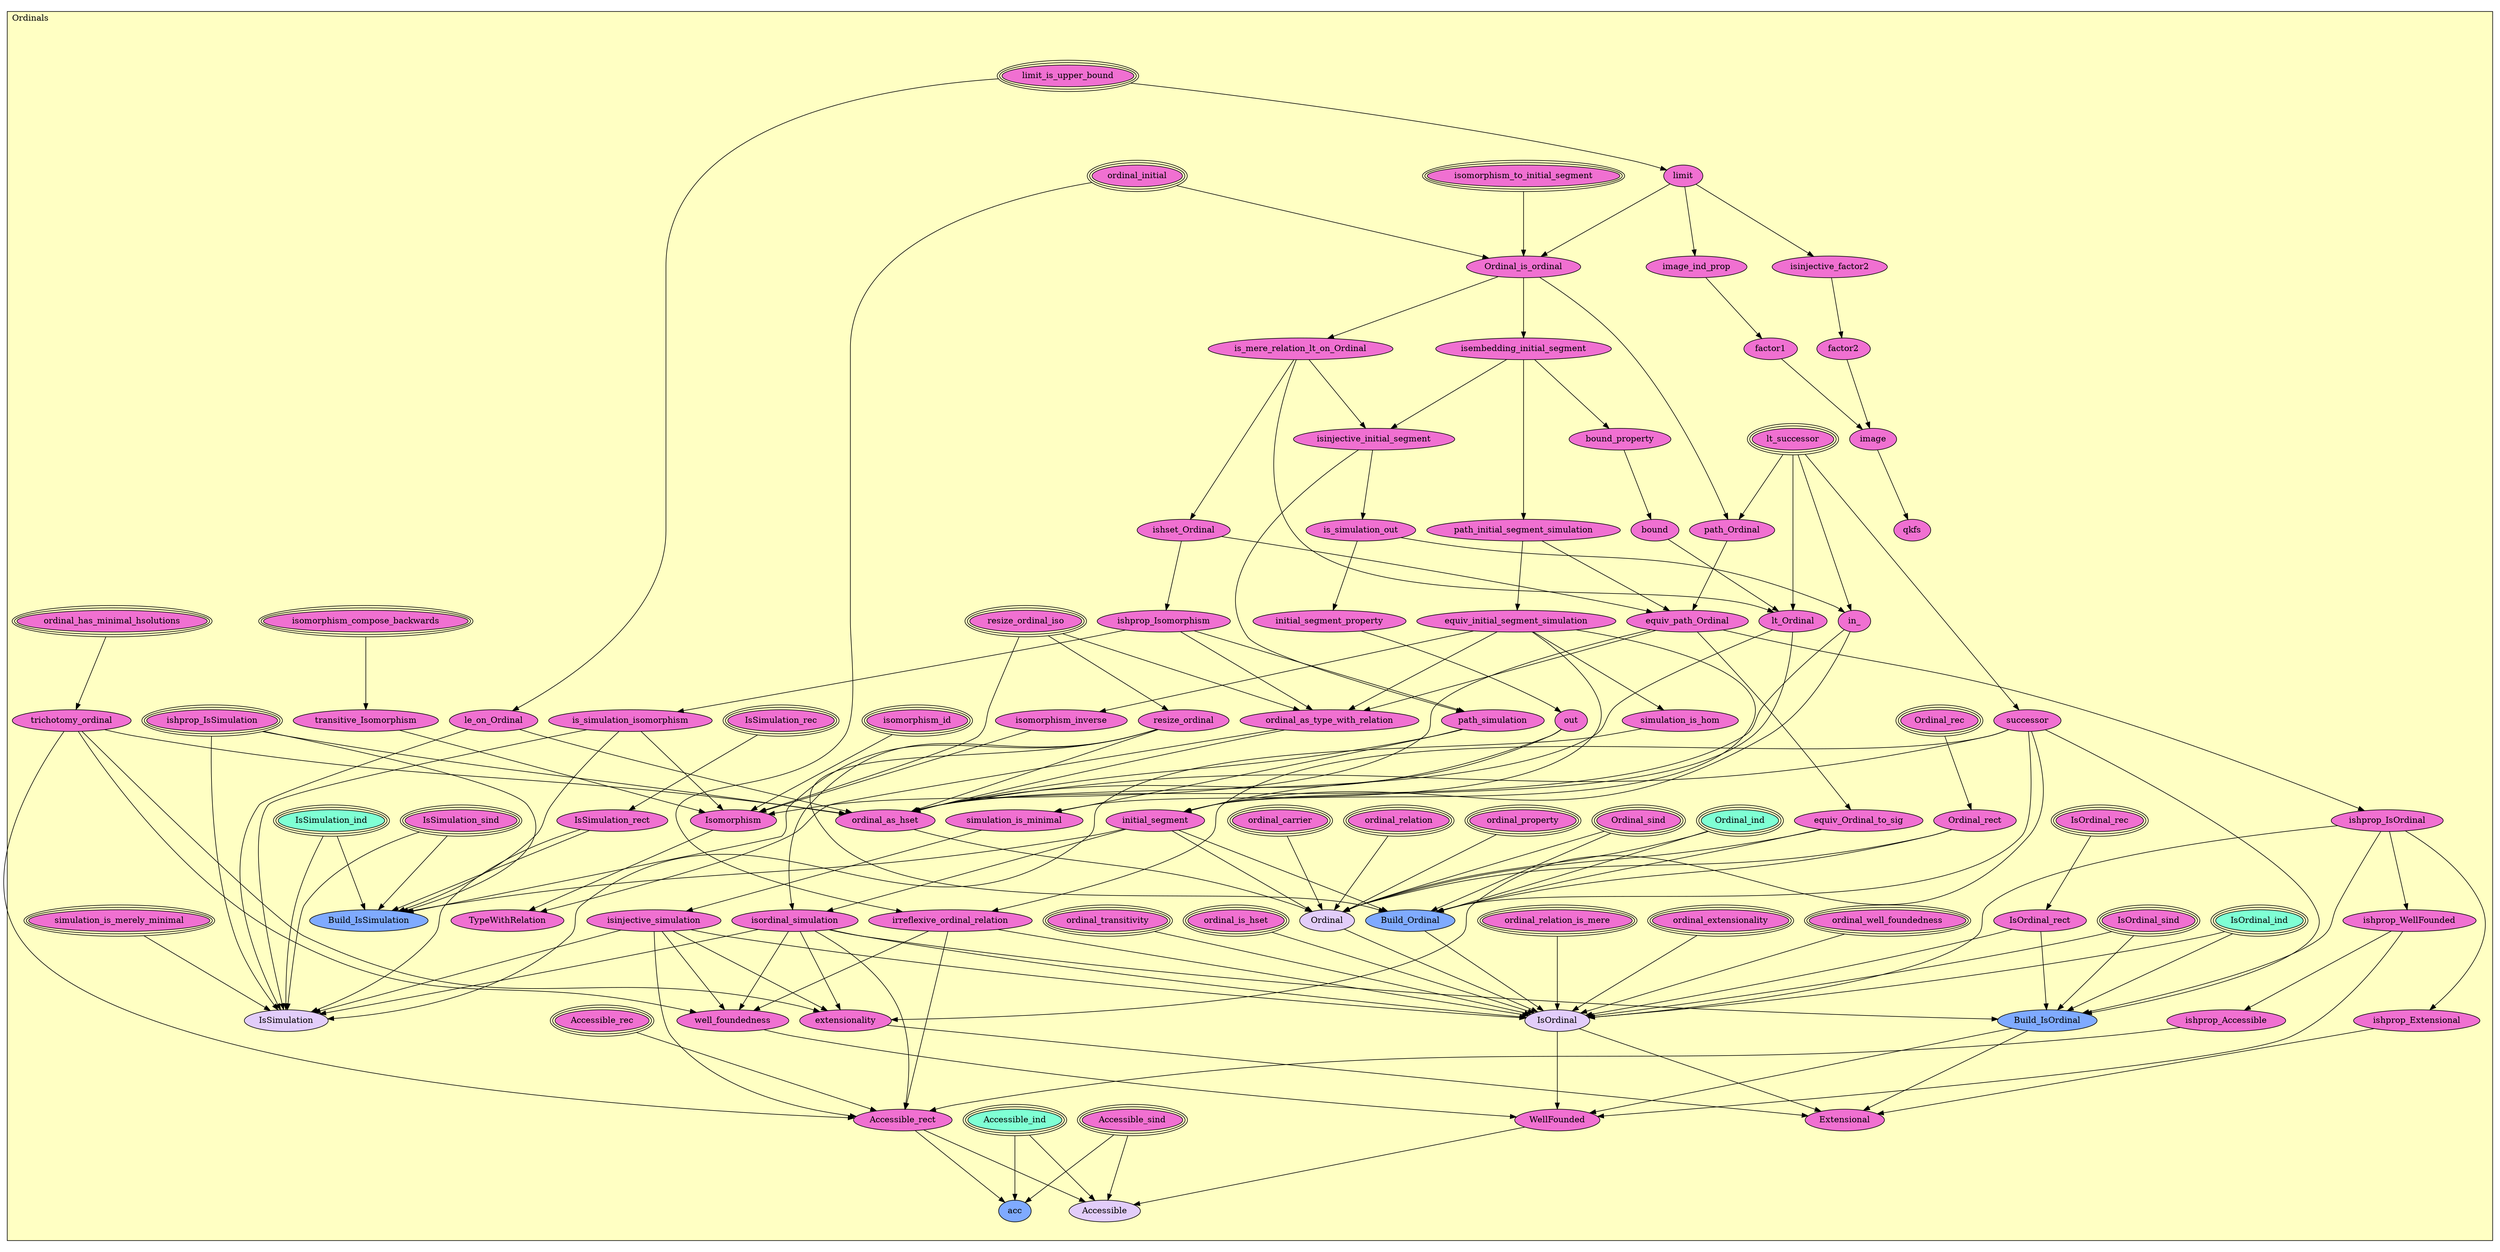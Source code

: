 digraph HoTT_Sets_Ordinals {
  graph [ratio=0.5]
  node [style=filled]
Ordinals_resize_ordinal_iso [label="resize_ordinal_iso", URL=<Ordinals.html#resize_ordinal_iso>, peripheries=3, fillcolor="#F070D1"] ;
Ordinals_resize_ordinal [label="resize_ordinal", URL=<Ordinals.html#resize_ordinal>, fillcolor="#F070D1"] ;
Ordinals_limit_is_upper_bound [label="limit_is_upper_bound", URL=<Ordinals.html#limit_is_upper_bound>, peripheries=3, fillcolor="#F070D1"] ;
Ordinals_le_on_Ordinal [label="le_on_Ordinal", URL=<Ordinals.html#le_on_Ordinal>, fillcolor="#F070D1"] ;
Ordinals_limit [label="limit", URL=<Ordinals.html#limit>, fillcolor="#F070D1"] ;
Ordinals_image_ind_prop [label="image_ind_prop", URL=<Ordinals.html#image_ind_prop>, fillcolor="#F070D1"] ;
Ordinals_isinjective_factor2 [label="isinjective_factor2", URL=<Ordinals.html#isinjective_factor2>, fillcolor="#F070D1"] ;
Ordinals_factor2 [label="factor2", URL=<Ordinals.html#factor2>, fillcolor="#F070D1"] ;
Ordinals_factor1 [label="factor1", URL=<Ordinals.html#factor1>, fillcolor="#F070D1"] ;
Ordinals_image [label="image", URL=<Ordinals.html#image>, fillcolor="#F070D1"] ;
Ordinals_qkfs [label="qkfs", URL=<Ordinals.html#qkfs>, fillcolor="#F070D1"] ;
Ordinals_lt_successor [label="lt_successor", URL=<Ordinals.html#lt_successor>, peripheries=3, fillcolor="#F070D1"] ;
Ordinals_successor [label="successor", URL=<Ordinals.html#successor>, fillcolor="#F070D1"] ;
Ordinals_ordinal_initial [label="ordinal_initial", URL=<Ordinals.html#ordinal_initial>, peripheries=3, fillcolor="#F070D1"] ;
Ordinals_isomorphism_to_initial_segment [label="isomorphism_to_initial_segment", URL=<Ordinals.html#isomorphism_to_initial_segment>, peripheries=3, fillcolor="#F070D1"] ;
Ordinals_Ordinal_is_ordinal [label="Ordinal_is_ordinal", URL=<Ordinals.html#Ordinal_is_ordinal>, fillcolor="#F070D1"] ;
Ordinals_isembedding_initial_segment [label="isembedding_initial_segment", URL=<Ordinals.html#isembedding_initial_segment>, fillcolor="#F070D1"] ;
Ordinals_bound_property [label="bound_property", URL=<Ordinals.html#bound_property>, fillcolor="#F070D1"] ;
Ordinals_bound [label="bound", URL=<Ordinals.html#bound>, fillcolor="#F070D1"] ;
Ordinals_is_mere_relation_lt_on_Ordinal [label="is_mere_relation_lt_on_Ordinal", URL=<Ordinals.html#is_mere_relation_lt_on_Ordinal>, fillcolor="#F070D1"] ;
Ordinals_lt_Ordinal [label="lt_Ordinal", URL=<Ordinals.html#lt_Ordinal>, fillcolor="#F070D1"] ;
Ordinals_path_initial_segment_simulation [label="path_initial_segment_simulation", URL=<Ordinals.html#path_initial_segment_simulation>, fillcolor="#F070D1"] ;
Ordinals_equiv_initial_segment_simulation [label="equiv_initial_segment_simulation", URL=<Ordinals.html#equiv_initial_segment_simulation>, fillcolor="#F070D1"] ;
Ordinals_isinjective_initial_segment [label="isinjective_initial_segment", URL=<Ordinals.html#isinjective_initial_segment>, fillcolor="#F070D1"] ;
Ordinals_is_simulation_out [label="is_simulation_out", URL=<Ordinals.html#is_simulation_out>, fillcolor="#F070D1"] ;
Ordinals_initial_segment_property [label="initial_segment_property", URL=<Ordinals.html#initial_segment_property>, fillcolor="#F070D1"] ;
Ordinals_out [label="out", URL=<Ordinals.html#out>, fillcolor="#F070D1"] ;
Ordinals_in_ [label="in_", URL=<Ordinals.html#in_>, fillcolor="#F070D1"] ;
Ordinals_initial_segment [label="initial_segment", URL=<Ordinals.html#initial_segment>, fillcolor="#F070D1"] ;
Ordinals_isordinal_simulation [label="isordinal_simulation", URL=<Ordinals.html#isordinal_simulation>, fillcolor="#F070D1"] ;
Ordinals_ishset_Ordinal [label="ishset_Ordinal", URL=<Ordinals.html#ishset_Ordinal>, fillcolor="#F070D1"] ;
Ordinals_ishprop_Isomorphism [label="ishprop_Isomorphism", URL=<Ordinals.html#ishprop_Isomorphism>, fillcolor="#F070D1"] ;
Ordinals_is_simulation_isomorphism [label="is_simulation_isomorphism", URL=<Ordinals.html#is_simulation_isomorphism>, fillcolor="#F070D1"] ;
Ordinals_path_simulation [label="path_simulation", URL=<Ordinals.html#path_simulation>, fillcolor="#F070D1"] ;
Ordinals_simulation_is_minimal [label="simulation_is_minimal", URL=<Ordinals.html#simulation_is_minimal>, fillcolor="#F070D1"] ;
Ordinals_isinjective_simulation [label="isinjective_simulation", URL=<Ordinals.html#isinjective_simulation>, fillcolor="#F070D1"] ;
Ordinals_ishprop_IsSimulation [label="ishprop_IsSimulation", URL=<Ordinals.html#ishprop_IsSimulation>, peripheries=3, fillcolor="#F070D1"] ;
Ordinals_simulation_is_merely_minimal [label="simulation_is_merely_minimal", URL=<Ordinals.html#simulation_is_merely_minimal>, peripheries=3, fillcolor="#F070D1"] ;
Ordinals_simulation_is_hom [label="simulation_is_hom", URL=<Ordinals.html#simulation_is_hom>, fillcolor="#F070D1"] ;
Ordinals_IsSimulation_sind [label="IsSimulation_sind", URL=<Ordinals.html#IsSimulation_sind>, peripheries=3, fillcolor="#F070D1"] ;
Ordinals_IsSimulation_rec [label="IsSimulation_rec", URL=<Ordinals.html#IsSimulation_rec>, peripheries=3, fillcolor="#F070D1"] ;
Ordinals_IsSimulation_ind [label="IsSimulation_ind", URL=<Ordinals.html#IsSimulation_ind>, peripheries=3, fillcolor="#7FFFD4"] ;
Ordinals_IsSimulation_rect [label="IsSimulation_rect", URL=<Ordinals.html#IsSimulation_rect>, fillcolor="#F070D1"] ;
Ordinals_Build_IsSimulation [label="Build_IsSimulation", URL=<Ordinals.html#Build_IsSimulation>, fillcolor="#7FAAFF"] ;
Ordinals_IsSimulation [label="IsSimulation", URL=<Ordinals.html#IsSimulation>, fillcolor="#E2CDFA"] ;
Ordinals_ordinal_has_minimal_hsolutions [label="ordinal_has_minimal_hsolutions", URL=<Ordinals.html#ordinal_has_minimal_hsolutions>, peripheries=3, fillcolor="#F070D1"] ;
Ordinals_trichotomy_ordinal [label="trichotomy_ordinal", URL=<Ordinals.html#trichotomy_ordinal>, fillcolor="#F070D1"] ;
Ordinals_path_Ordinal [label="path_Ordinal", URL=<Ordinals.html#path_Ordinal>, fillcolor="#F070D1"] ;
Ordinals_equiv_path_Ordinal [label="equiv_path_Ordinal", URL=<Ordinals.html#equiv_path_Ordinal>, fillcolor="#F070D1"] ;
Ordinals_isomorphism_compose_backwards [label="isomorphism_compose_backwards", URL=<Ordinals.html#isomorphism_compose_backwards>, peripheries=3, fillcolor="#F070D1"] ;
Ordinals_transitive_Isomorphism [label="transitive_Isomorphism", URL=<Ordinals.html#transitive_Isomorphism>, fillcolor="#F070D1"] ;
Ordinals_isomorphism_inverse [label="isomorphism_inverse", URL=<Ordinals.html#isomorphism_inverse>, fillcolor="#F070D1"] ;
Ordinals_isomorphism_id [label="isomorphism_id", URL=<Ordinals.html#isomorphism_id>, peripheries=3, fillcolor="#F070D1"] ;
Ordinals_Isomorphism [label="Isomorphism", URL=<Ordinals.html#Isomorphism>, fillcolor="#F070D1"] ;
Ordinals_equiv_Ordinal_to_sig [label="equiv_Ordinal_to_sig", URL=<Ordinals.html#equiv_Ordinal_to_sig>, fillcolor="#F070D1"] ;
Ordinals_ordinal_as_type_with_relation [label="ordinal_as_type_with_relation", URL=<Ordinals.html#ordinal_as_type_with_relation>, fillcolor="#F070D1"] ;
Ordinals_TypeWithRelation [label="TypeWithRelation", URL=<Ordinals.html#TypeWithRelation>, fillcolor="#F070D1"] ;
Ordinals_irreflexive_ordinal_relation [label="irreflexive_ordinal_relation", URL=<Ordinals.html#irreflexive_ordinal_relation>, fillcolor="#F070D1"] ;
Ordinals_ordinal_as_hset [label="ordinal_as_hset", URL=<Ordinals.html#ordinal_as_hset>, fillcolor="#F070D1"] ;
Ordinals_ordinal_property [label="ordinal_property", URL=<Ordinals.html#ordinal_property>, peripheries=3, fillcolor="#F070D1"] ;
Ordinals_ordinal_relation [label="ordinal_relation", URL=<Ordinals.html#ordinal_relation>, peripheries=3, fillcolor="#F070D1"] ;
Ordinals_ordinal_carrier [label="ordinal_carrier", URL=<Ordinals.html#ordinal_carrier>, peripheries=3, fillcolor="#F070D1"] ;
Ordinals_Ordinal_sind [label="Ordinal_sind", URL=<Ordinals.html#Ordinal_sind>, peripheries=3, fillcolor="#F070D1"] ;
Ordinals_Ordinal_rec [label="Ordinal_rec", URL=<Ordinals.html#Ordinal_rec>, peripheries=3, fillcolor="#F070D1"] ;
Ordinals_Ordinal_ind [label="Ordinal_ind", URL=<Ordinals.html#Ordinal_ind>, peripheries=3, fillcolor="#7FFFD4"] ;
Ordinals_Ordinal_rect [label="Ordinal_rect", URL=<Ordinals.html#Ordinal_rect>, fillcolor="#F070D1"] ;
Ordinals_Build_Ordinal [label="Build_Ordinal", URL=<Ordinals.html#Build_Ordinal>, fillcolor="#7FAAFF"] ;
Ordinals_Ordinal [label="Ordinal", URL=<Ordinals.html#Ordinal>, fillcolor="#E2CDFA"] ;
Ordinals_ishprop_IsOrdinal [label="ishprop_IsOrdinal", URL=<Ordinals.html#ishprop_IsOrdinal>, fillcolor="#F070D1"] ;
Ordinals_ordinal_transitivity [label="ordinal_transitivity", URL=<Ordinals.html#ordinal_transitivity>, peripheries=3, fillcolor="#F070D1"] ;
Ordinals_ordinal_well_foundedness [label="ordinal_well_foundedness", URL=<Ordinals.html#ordinal_well_foundedness>, peripheries=3, fillcolor="#F070D1"] ;
Ordinals_ordinal_extensionality [label="ordinal_extensionality", URL=<Ordinals.html#ordinal_extensionality>, peripheries=3, fillcolor="#F070D1"] ;
Ordinals_ordinal_relation_is_mere [label="ordinal_relation_is_mere", URL=<Ordinals.html#ordinal_relation_is_mere>, peripheries=3, fillcolor="#F070D1"] ;
Ordinals_ordinal_is_hset [label="ordinal_is_hset", URL=<Ordinals.html#ordinal_is_hset>, peripheries=3, fillcolor="#F070D1"] ;
Ordinals_IsOrdinal_sind [label="IsOrdinal_sind", URL=<Ordinals.html#IsOrdinal_sind>, peripheries=3, fillcolor="#F070D1"] ;
Ordinals_IsOrdinal_rec [label="IsOrdinal_rec", URL=<Ordinals.html#IsOrdinal_rec>, peripheries=3, fillcolor="#F070D1"] ;
Ordinals_IsOrdinal_ind [label="IsOrdinal_ind", URL=<Ordinals.html#IsOrdinal_ind>, peripheries=3, fillcolor="#7FFFD4"] ;
Ordinals_IsOrdinal_rect [label="IsOrdinal_rect", URL=<Ordinals.html#IsOrdinal_rect>, fillcolor="#F070D1"] ;
Ordinals_Build_IsOrdinal [label="Build_IsOrdinal", URL=<Ordinals.html#Build_IsOrdinal>, fillcolor="#7FAAFF"] ;
Ordinals_IsOrdinal [label="IsOrdinal", URL=<Ordinals.html#IsOrdinal>, fillcolor="#E2CDFA"] ;
Ordinals_ishprop_Extensional [label="ishprop_Extensional", URL=<Ordinals.html#ishprop_Extensional>, fillcolor="#F070D1"] ;
Ordinals_extensionality [label="extensionality", URL=<Ordinals.html#extensionality>, fillcolor="#F070D1"] ;
Ordinals_Extensional [label="Extensional", URL=<Ordinals.html#Extensional>, fillcolor="#F070D1"] ;
Ordinals_ishprop_WellFounded [label="ishprop_WellFounded", URL=<Ordinals.html#ishprop_WellFounded>, fillcolor="#F070D1"] ;
Ordinals_well_foundedness [label="well_foundedness", URL=<Ordinals.html#well_foundedness>, fillcolor="#F070D1"] ;
Ordinals_WellFounded [label="WellFounded", URL=<Ordinals.html#WellFounded>, fillcolor="#F070D1"] ;
Ordinals_ishprop_Accessible [label="ishprop_Accessible", URL=<Ordinals.html#ishprop_Accessible>, fillcolor="#F070D1"] ;
Ordinals_Accessible_sind [label="Accessible_sind", URL=<Ordinals.html#Accessible_sind>, peripheries=3, fillcolor="#F070D1"] ;
Ordinals_Accessible_rec [label="Accessible_rec", URL=<Ordinals.html#Accessible_rec>, peripheries=3, fillcolor="#F070D1"] ;
Ordinals_Accessible_ind [label="Accessible_ind", URL=<Ordinals.html#Accessible_ind>, peripheries=3, fillcolor="#7FFFD4"] ;
Ordinals_Accessible_rect [label="Accessible_rect", URL=<Ordinals.html#Accessible_rect>, fillcolor="#F070D1"] ;
Ordinals_acc [label="acc", URL=<Ordinals.html#acc>, fillcolor="#7FAAFF"] ;
Ordinals_Accessible [label="Accessible", URL=<Ordinals.html#Accessible>, fillcolor="#E2CDFA"] ;
  Ordinals_resize_ordinal_iso -> Ordinals_resize_ordinal [] ;
  Ordinals_resize_ordinal_iso -> Ordinals_Isomorphism [] ;
  Ordinals_resize_ordinal_iso -> Ordinals_ordinal_as_type_with_relation [] ;
  Ordinals_resize_ordinal -> Ordinals_isordinal_simulation [] ;
  Ordinals_resize_ordinal -> Ordinals_Build_IsSimulation [] ;
  Ordinals_resize_ordinal -> Ordinals_ordinal_as_hset [] ;
  Ordinals_resize_ordinal -> Ordinals_Build_Ordinal [] ;
  Ordinals_limit_is_upper_bound -> Ordinals_le_on_Ordinal [] ;
  Ordinals_limit_is_upper_bound -> Ordinals_limit [] ;
  Ordinals_le_on_Ordinal -> Ordinals_IsSimulation [] ;
  Ordinals_le_on_Ordinal -> Ordinals_ordinal_as_hset [] ;
  Ordinals_limit -> Ordinals_image_ind_prop [] ;
  Ordinals_limit -> Ordinals_isinjective_factor2 [] ;
  Ordinals_limit -> Ordinals_Ordinal_is_ordinal [] ;
  Ordinals_image_ind_prop -> Ordinals_factor1 [] ;
  Ordinals_isinjective_factor2 -> Ordinals_factor2 [] ;
  Ordinals_factor2 -> Ordinals_image [] ;
  Ordinals_factor1 -> Ordinals_image [] ;
  Ordinals_image -> Ordinals_qkfs [] ;
  Ordinals_lt_successor -> Ordinals_successor [] ;
  Ordinals_lt_successor -> Ordinals_lt_Ordinal [] ;
  Ordinals_lt_successor -> Ordinals_in_ [] ;
  Ordinals_lt_successor -> Ordinals_path_Ordinal [] ;
  Ordinals_successor -> Ordinals_irreflexive_ordinal_relation [] ;
  Ordinals_successor -> Ordinals_ordinal_as_hset [] ;
  Ordinals_successor -> Ordinals_Build_Ordinal [] ;
  Ordinals_successor -> Ordinals_Build_IsOrdinal [] ;
  Ordinals_successor -> Ordinals_extensionality [] ;
  Ordinals_ordinal_initial -> Ordinals_Ordinal_is_ordinal [] ;
  Ordinals_ordinal_initial -> Ordinals_irreflexive_ordinal_relation [] ;
  Ordinals_isomorphism_to_initial_segment -> Ordinals_Ordinal_is_ordinal [] ;
  Ordinals_Ordinal_is_ordinal -> Ordinals_isembedding_initial_segment [] ;
  Ordinals_Ordinal_is_ordinal -> Ordinals_is_mere_relation_lt_on_Ordinal [] ;
  Ordinals_Ordinal_is_ordinal -> Ordinals_path_Ordinal [] ;
  Ordinals_isembedding_initial_segment -> Ordinals_bound_property [] ;
  Ordinals_isembedding_initial_segment -> Ordinals_path_initial_segment_simulation [] ;
  Ordinals_isembedding_initial_segment -> Ordinals_isinjective_initial_segment [] ;
  Ordinals_bound_property -> Ordinals_bound [] ;
  Ordinals_bound -> Ordinals_lt_Ordinal [] ;
  Ordinals_is_mere_relation_lt_on_Ordinal -> Ordinals_lt_Ordinal [] ;
  Ordinals_is_mere_relation_lt_on_Ordinal -> Ordinals_isinjective_initial_segment [] ;
  Ordinals_is_mere_relation_lt_on_Ordinal -> Ordinals_ishset_Ordinal [] ;
  Ordinals_lt_Ordinal -> Ordinals_initial_segment [] ;
  Ordinals_lt_Ordinal -> Ordinals_ordinal_as_hset [] ;
  Ordinals_path_initial_segment_simulation -> Ordinals_equiv_initial_segment_simulation [] ;
  Ordinals_path_initial_segment_simulation -> Ordinals_equiv_path_Ordinal [] ;
  Ordinals_equiv_initial_segment_simulation -> Ordinals_initial_segment [] ;
  Ordinals_equiv_initial_segment_simulation -> Ordinals_simulation_is_minimal [] ;
  Ordinals_equiv_initial_segment_simulation -> Ordinals_simulation_is_hom [] ;
  Ordinals_equiv_initial_segment_simulation -> Ordinals_isomorphism_inverse [] ;
  Ordinals_equiv_initial_segment_simulation -> Ordinals_ordinal_as_type_with_relation [] ;
  Ordinals_isinjective_initial_segment -> Ordinals_is_simulation_out [] ;
  Ordinals_isinjective_initial_segment -> Ordinals_path_simulation [] ;
  Ordinals_is_simulation_out -> Ordinals_initial_segment_property [] ;
  Ordinals_is_simulation_out -> Ordinals_in_ [] ;
  Ordinals_initial_segment_property -> Ordinals_out [] ;
  Ordinals_out -> Ordinals_initial_segment [] ;
  Ordinals_out -> Ordinals_ordinal_as_hset [] ;
  Ordinals_in_ -> Ordinals_initial_segment [] ;
  Ordinals_in_ -> Ordinals_ordinal_as_hset [] ;
  Ordinals_initial_segment -> Ordinals_isordinal_simulation [] ;
  Ordinals_initial_segment -> Ordinals_Build_IsSimulation [] ;
  Ordinals_initial_segment -> Ordinals_Build_Ordinal [] ;
  Ordinals_initial_segment -> Ordinals_Ordinal [] ;
  Ordinals_isordinal_simulation -> Ordinals_IsSimulation [] ;
  Ordinals_isordinal_simulation -> Ordinals_Build_IsOrdinal [] ;
  Ordinals_isordinal_simulation -> Ordinals_IsOrdinal [] ;
  Ordinals_isordinal_simulation -> Ordinals_extensionality [] ;
  Ordinals_isordinal_simulation -> Ordinals_well_foundedness [] ;
  Ordinals_isordinal_simulation -> Ordinals_Accessible_rect [] ;
  Ordinals_ishset_Ordinal -> Ordinals_ishprop_Isomorphism [] ;
  Ordinals_ishset_Ordinal -> Ordinals_equiv_path_Ordinal [] ;
  Ordinals_ishprop_Isomorphism -> Ordinals_is_simulation_isomorphism [] ;
  Ordinals_ishprop_Isomorphism -> Ordinals_path_simulation [] ;
  Ordinals_ishprop_Isomorphism -> Ordinals_ordinal_as_type_with_relation [] ;
  Ordinals_is_simulation_isomorphism -> Ordinals_Build_IsSimulation [] ;
  Ordinals_is_simulation_isomorphism -> Ordinals_IsSimulation [] ;
  Ordinals_is_simulation_isomorphism -> Ordinals_Isomorphism [] ;
  Ordinals_path_simulation -> Ordinals_simulation_is_minimal [] ;
  Ordinals_path_simulation -> Ordinals_ordinal_as_hset [] ;
  Ordinals_simulation_is_minimal -> Ordinals_isinjective_simulation [] ;
  Ordinals_isinjective_simulation -> Ordinals_IsSimulation [] ;
  Ordinals_isinjective_simulation -> Ordinals_IsOrdinal [] ;
  Ordinals_isinjective_simulation -> Ordinals_extensionality [] ;
  Ordinals_isinjective_simulation -> Ordinals_well_foundedness [] ;
  Ordinals_isinjective_simulation -> Ordinals_Accessible_rect [] ;
  Ordinals_ishprop_IsSimulation -> Ordinals_Build_IsSimulation [] ;
  Ordinals_ishprop_IsSimulation -> Ordinals_IsSimulation [] ;
  Ordinals_ishprop_IsSimulation -> Ordinals_ordinal_as_hset [] ;
  Ordinals_simulation_is_merely_minimal -> Ordinals_IsSimulation [] ;
  Ordinals_simulation_is_hom -> Ordinals_IsSimulation [] ;
  Ordinals_IsSimulation_sind -> Ordinals_Build_IsSimulation [] ;
  Ordinals_IsSimulation_sind -> Ordinals_IsSimulation [] ;
  Ordinals_IsSimulation_rec -> Ordinals_IsSimulation_rect [] ;
  Ordinals_IsSimulation_ind -> Ordinals_Build_IsSimulation [] ;
  Ordinals_IsSimulation_ind -> Ordinals_IsSimulation [] ;
  Ordinals_IsSimulation_rect -> Ordinals_Build_IsSimulation [] ;
  Ordinals_IsSimulation_rect -> Ordinals_IsSimulation [] ;
  Ordinals_ordinal_has_minimal_hsolutions -> Ordinals_trichotomy_ordinal [] ;
  Ordinals_trichotomy_ordinal -> Ordinals_ordinal_as_hset [] ;
  Ordinals_trichotomy_ordinal -> Ordinals_extensionality [] ;
  Ordinals_trichotomy_ordinal -> Ordinals_well_foundedness [] ;
  Ordinals_trichotomy_ordinal -> Ordinals_Accessible_rect [] ;
  Ordinals_path_Ordinal -> Ordinals_equiv_path_Ordinal [] ;
  Ordinals_equiv_path_Ordinal -> Ordinals_Isomorphism [] ;
  Ordinals_equiv_path_Ordinal -> Ordinals_equiv_Ordinal_to_sig [] ;
  Ordinals_equiv_path_Ordinal -> Ordinals_ordinal_as_type_with_relation [] ;
  Ordinals_equiv_path_Ordinal -> Ordinals_ishprop_IsOrdinal [] ;
  Ordinals_isomorphism_compose_backwards -> Ordinals_transitive_Isomorphism [] ;
  Ordinals_transitive_Isomorphism -> Ordinals_Isomorphism [] ;
  Ordinals_isomorphism_inverse -> Ordinals_Isomorphism [] ;
  Ordinals_isomorphism_id -> Ordinals_Isomorphism [] ;
  Ordinals_Isomorphism -> Ordinals_TypeWithRelation [] ;
  Ordinals_equiv_Ordinal_to_sig -> Ordinals_Build_Ordinal [] ;
  Ordinals_equiv_Ordinal_to_sig -> Ordinals_Ordinal [] ;
  Ordinals_ordinal_as_type_with_relation -> Ordinals_TypeWithRelation [] ;
  Ordinals_ordinal_as_type_with_relation -> Ordinals_ordinal_as_hset [] ;
  Ordinals_irreflexive_ordinal_relation -> Ordinals_IsOrdinal [] ;
  Ordinals_irreflexive_ordinal_relation -> Ordinals_well_foundedness [] ;
  Ordinals_irreflexive_ordinal_relation -> Ordinals_Accessible_rect [] ;
  Ordinals_ordinal_as_hset -> Ordinals_Ordinal [] ;
  Ordinals_ordinal_property -> Ordinals_Ordinal [] ;
  Ordinals_ordinal_relation -> Ordinals_Ordinal [] ;
  Ordinals_ordinal_carrier -> Ordinals_Ordinal [] ;
  Ordinals_Ordinal_sind -> Ordinals_Build_Ordinal [] ;
  Ordinals_Ordinal_sind -> Ordinals_Ordinal [] ;
  Ordinals_Ordinal_rec -> Ordinals_Ordinal_rect [] ;
  Ordinals_Ordinal_ind -> Ordinals_Build_Ordinal [] ;
  Ordinals_Ordinal_ind -> Ordinals_Ordinal [] ;
  Ordinals_Ordinal_rect -> Ordinals_Build_Ordinal [] ;
  Ordinals_Ordinal_rect -> Ordinals_Ordinal [] ;
  Ordinals_Build_Ordinal -> Ordinals_IsOrdinal [] ;
  Ordinals_Ordinal -> Ordinals_IsOrdinal [] ;
  Ordinals_ishprop_IsOrdinal -> Ordinals_Build_IsOrdinal [] ;
  Ordinals_ishprop_IsOrdinal -> Ordinals_IsOrdinal [] ;
  Ordinals_ishprop_IsOrdinal -> Ordinals_ishprop_Extensional [] ;
  Ordinals_ishprop_IsOrdinal -> Ordinals_ishprop_WellFounded [] ;
  Ordinals_ordinal_transitivity -> Ordinals_IsOrdinal [] ;
  Ordinals_ordinal_well_foundedness -> Ordinals_IsOrdinal [] ;
  Ordinals_ordinal_extensionality -> Ordinals_IsOrdinal [] ;
  Ordinals_ordinal_relation_is_mere -> Ordinals_IsOrdinal [] ;
  Ordinals_ordinal_is_hset -> Ordinals_IsOrdinal [] ;
  Ordinals_IsOrdinal_sind -> Ordinals_Build_IsOrdinal [] ;
  Ordinals_IsOrdinal_sind -> Ordinals_IsOrdinal [] ;
  Ordinals_IsOrdinal_rec -> Ordinals_IsOrdinal_rect [] ;
  Ordinals_IsOrdinal_ind -> Ordinals_Build_IsOrdinal [] ;
  Ordinals_IsOrdinal_ind -> Ordinals_IsOrdinal [] ;
  Ordinals_IsOrdinal_rect -> Ordinals_Build_IsOrdinal [] ;
  Ordinals_IsOrdinal_rect -> Ordinals_IsOrdinal [] ;
  Ordinals_Build_IsOrdinal -> Ordinals_Extensional [] ;
  Ordinals_Build_IsOrdinal -> Ordinals_WellFounded [] ;
  Ordinals_IsOrdinal -> Ordinals_Extensional [] ;
  Ordinals_IsOrdinal -> Ordinals_WellFounded [] ;
  Ordinals_ishprop_Extensional -> Ordinals_Extensional [] ;
  Ordinals_extensionality -> Ordinals_Extensional [] ;
  Ordinals_ishprop_WellFounded -> Ordinals_WellFounded [] ;
  Ordinals_ishprop_WellFounded -> Ordinals_ishprop_Accessible [] ;
  Ordinals_well_foundedness -> Ordinals_WellFounded [] ;
  Ordinals_WellFounded -> Ordinals_Accessible [] ;
  Ordinals_ishprop_Accessible -> Ordinals_Accessible_rect [] ;
  Ordinals_Accessible_sind -> Ordinals_acc [] ;
  Ordinals_Accessible_sind -> Ordinals_Accessible [] ;
  Ordinals_Accessible_rec -> Ordinals_Accessible_rect [] ;
  Ordinals_Accessible_ind -> Ordinals_acc [] ;
  Ordinals_Accessible_ind -> Ordinals_Accessible [] ;
  Ordinals_Accessible_rect -> Ordinals_acc [] ;
  Ordinals_Accessible_rect -> Ordinals_Accessible [] ;
subgraph cluster_Ordinals { label="Ordinals"; fillcolor="#FFFFC3"; labeljust=l; style=filled 
Ordinals_Accessible; Ordinals_acc; Ordinals_Accessible_rect; Ordinals_Accessible_ind; Ordinals_Accessible_rec; Ordinals_Accessible_sind; Ordinals_ishprop_Accessible; Ordinals_WellFounded; Ordinals_well_foundedness; Ordinals_ishprop_WellFounded; Ordinals_Extensional; Ordinals_extensionality; Ordinals_ishprop_Extensional; Ordinals_IsOrdinal; Ordinals_Build_IsOrdinal; Ordinals_IsOrdinal_rect; Ordinals_IsOrdinal_ind; Ordinals_IsOrdinal_rec; Ordinals_IsOrdinal_sind; Ordinals_ordinal_is_hset; Ordinals_ordinal_relation_is_mere; Ordinals_ordinal_extensionality; Ordinals_ordinal_well_foundedness; Ordinals_ordinal_transitivity; Ordinals_ishprop_IsOrdinal; Ordinals_Ordinal; Ordinals_Build_Ordinal; Ordinals_Ordinal_rect; Ordinals_Ordinal_ind; Ordinals_Ordinal_rec; Ordinals_Ordinal_sind; Ordinals_ordinal_carrier; Ordinals_ordinal_relation; Ordinals_ordinal_property; Ordinals_ordinal_as_hset; Ordinals_irreflexive_ordinal_relation; Ordinals_TypeWithRelation; Ordinals_ordinal_as_type_with_relation; Ordinals_equiv_Ordinal_to_sig; Ordinals_Isomorphism; Ordinals_isomorphism_id; Ordinals_isomorphism_inverse; Ordinals_transitive_Isomorphism; Ordinals_isomorphism_compose_backwards; Ordinals_equiv_path_Ordinal; Ordinals_path_Ordinal; Ordinals_trichotomy_ordinal; Ordinals_ordinal_has_minimal_hsolutions; Ordinals_IsSimulation; Ordinals_Build_IsSimulation; Ordinals_IsSimulation_rect; Ordinals_IsSimulation_ind; Ordinals_IsSimulation_rec; Ordinals_IsSimulation_sind; Ordinals_simulation_is_hom; Ordinals_simulation_is_merely_minimal; Ordinals_ishprop_IsSimulation; Ordinals_isinjective_simulation; Ordinals_simulation_is_minimal; Ordinals_path_simulation; Ordinals_is_simulation_isomorphism; Ordinals_ishprop_Isomorphism; Ordinals_ishset_Ordinal; Ordinals_isordinal_simulation; Ordinals_initial_segment; Ordinals_in_; Ordinals_out; Ordinals_initial_segment_property; Ordinals_is_simulation_out; Ordinals_isinjective_initial_segment; Ordinals_equiv_initial_segment_simulation; Ordinals_path_initial_segment_simulation; Ordinals_lt_Ordinal; Ordinals_is_mere_relation_lt_on_Ordinal; Ordinals_bound; Ordinals_bound_property; Ordinals_isembedding_initial_segment; Ordinals_Ordinal_is_ordinal; Ordinals_isomorphism_to_initial_segment; Ordinals_ordinal_initial; Ordinals_successor; Ordinals_lt_successor; Ordinals_qkfs; Ordinals_image; Ordinals_factor1; Ordinals_factor2; Ordinals_isinjective_factor2; Ordinals_image_ind_prop; Ordinals_limit; Ordinals_le_on_Ordinal; Ordinals_limit_is_upper_bound; Ordinals_resize_ordinal; Ordinals_resize_ordinal_iso; };
} /* END */
